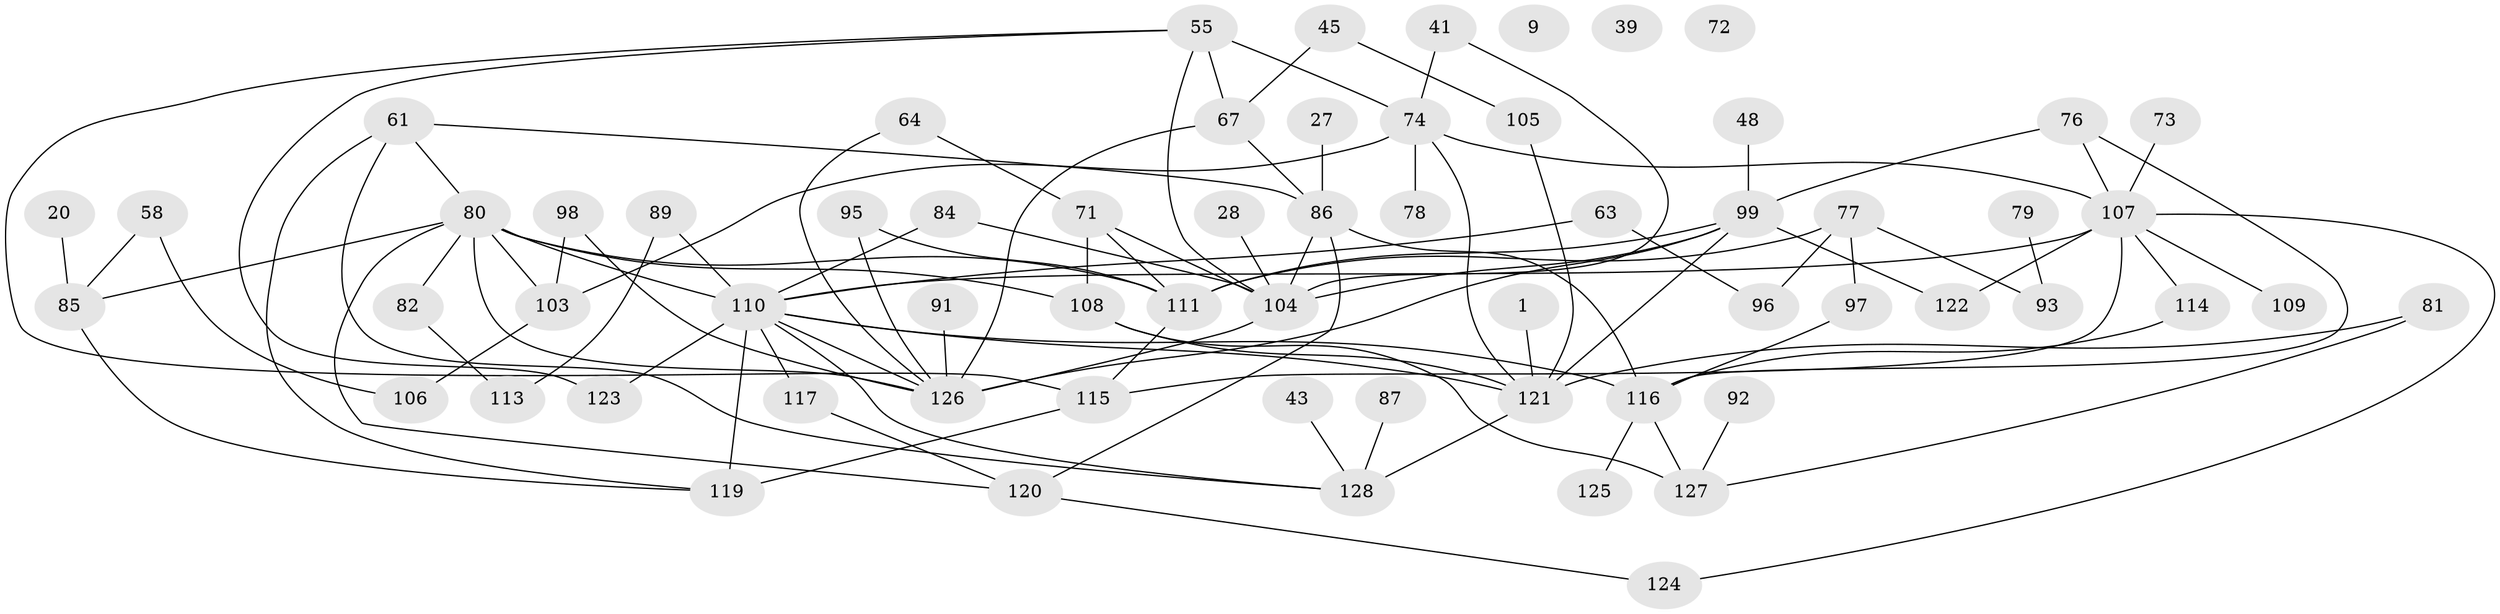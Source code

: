 // original degree distribution, {1: 0.1796875, 5: 0.0859375, 3: 0.15625, 4: 0.234375, 6: 0.0234375, 2: 0.28125, 0: 0.0234375, 7: 0.015625}
// Generated by graph-tools (version 1.1) at 2025/40/03/09/25 04:40:06]
// undirected, 64 vertices, 101 edges
graph export_dot {
graph [start="1"]
  node [color=gray90,style=filled];
  1;
  9;
  20;
  27;
  28;
  39;
  41;
  43;
  45;
  48;
  55;
  58 [super="+18"];
  61 [super="+33"];
  63;
  64;
  67;
  71;
  72;
  73;
  74 [super="+46"];
  76 [super="+68"];
  77;
  78;
  79;
  80 [super="+2+19+16"];
  81;
  82;
  84 [super="+10+14+70"];
  85;
  86 [super="+29+75"];
  87 [super="+37"];
  89;
  91 [super="+26"];
  92;
  93 [super="+56+44+66"];
  95;
  96;
  97;
  98 [super="+69"];
  99 [super="+11+51"];
  103;
  104 [super="+36+90"];
  105 [super="+23"];
  106;
  107 [super="+94"];
  108;
  109;
  110 [super="+12+38+65+101"];
  111 [super="+34+47"];
  113 [super="+30"];
  114 [super="+40"];
  115;
  116 [super="+112+42+102+83"];
  117;
  119 [super="+60"];
  120 [super="+8"];
  121 [super="+24"];
  122;
  123;
  124;
  125;
  126 [super="+88+54+62"];
  127 [super="+13+118"];
  128 [super="+32"];
  1 -- 121;
  20 -- 85;
  27 -- 86;
  28 -- 104;
  41 -- 74;
  41 -- 104;
  43 -- 128;
  45 -- 67;
  45 -- 105;
  48 -- 99;
  55 -- 67;
  55 -- 74 [weight=2];
  55 -- 115;
  55 -- 123;
  55 -- 104;
  58 -- 85;
  58 -- 106;
  61 -- 80;
  61 -- 128;
  61 -- 86;
  61 -- 119;
  63 -- 96;
  63 -- 110;
  64 -- 71;
  64 -- 126;
  67 -- 86;
  67 -- 126;
  71 -- 104;
  71 -- 108;
  71 -- 111;
  73 -- 107;
  74 -- 121;
  74 -- 103;
  74 -- 78;
  74 -- 107;
  76 -- 107;
  76 -- 99;
  76 -- 116;
  77 -- 96;
  77 -- 97;
  77 -- 111;
  77 -- 93;
  79 -- 93;
  80 -- 103 [weight=2];
  80 -- 110;
  80 -- 82;
  80 -- 85 [weight=2];
  80 -- 108;
  80 -- 120;
  80 -- 111;
  80 -- 126;
  81 -- 121;
  81 -- 127;
  82 -- 113;
  84 -- 104;
  84 -- 110;
  85 -- 119;
  86 -- 120;
  86 -- 116 [weight=2];
  86 -- 104 [weight=2];
  87 -- 128;
  89 -- 110;
  89 -- 113;
  91 -- 126;
  92 -- 127;
  95 -- 111;
  95 -- 126;
  97 -- 116;
  98 -- 103;
  98 -- 126;
  99 -- 126 [weight=2];
  99 -- 121;
  99 -- 122;
  99 -- 111 [weight=2];
  99 -- 104;
  103 -- 106;
  104 -- 126 [weight=2];
  105 -- 121;
  107 -- 122;
  107 -- 110 [weight=2];
  107 -- 109;
  107 -- 114;
  107 -- 115;
  107 -- 124;
  108 -- 121;
  108 -- 127;
  110 -- 123 [weight=2];
  110 -- 128;
  110 -- 119 [weight=2];
  110 -- 117;
  110 -- 121;
  110 -- 126 [weight=3];
  110 -- 116 [weight=2];
  111 -- 115;
  114 -- 116;
  115 -- 119;
  116 -- 125;
  116 -- 127 [weight=2];
  117 -- 120;
  120 -- 124;
  121 -- 128 [weight=2];
}
